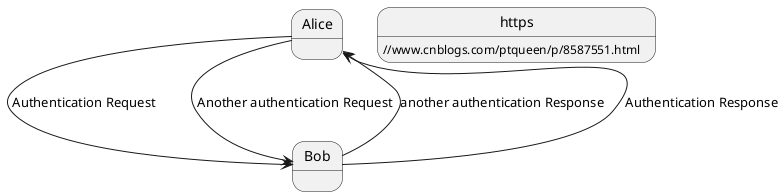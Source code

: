 @startuml
Alice -> Bob: Authentication Request
Bob --> Alice: Authentication Response
https://www.cnblogs.com/ptqueen/p/8587551.html
Alice -> Bob: Another authentication Request
Alice <-- Bob: another authentication Response
@enduml